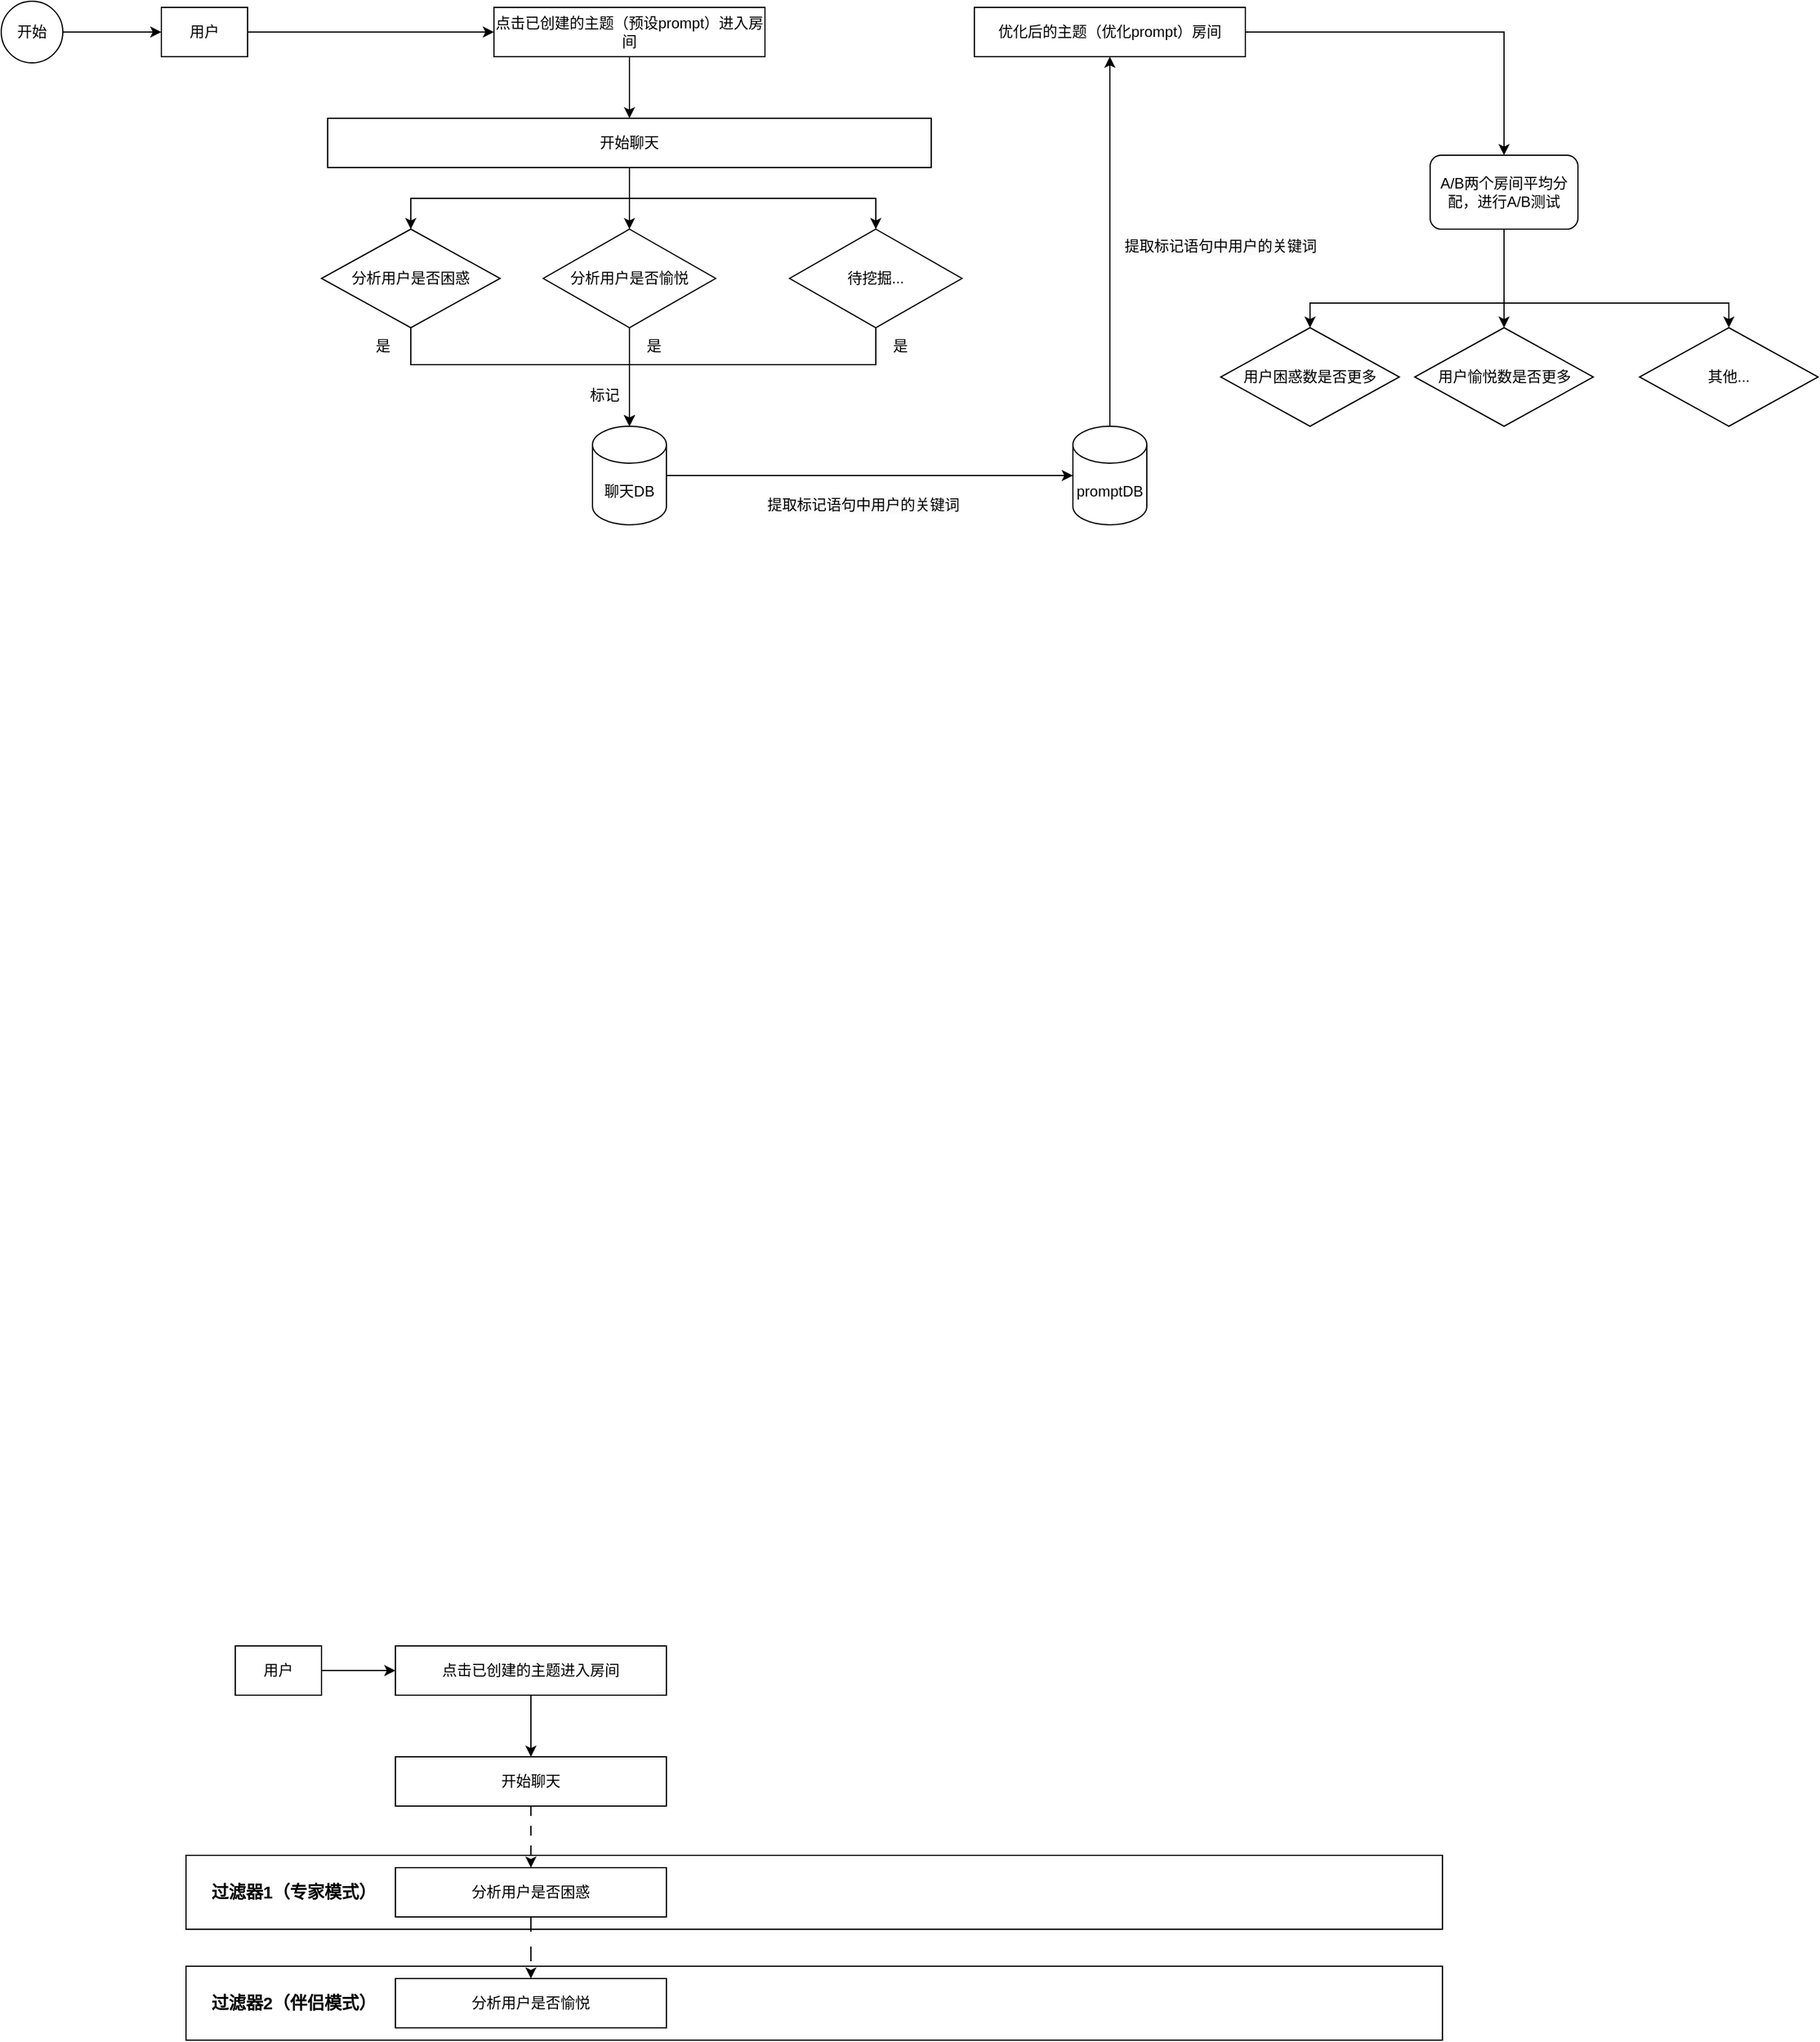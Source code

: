 <mxfile version="22.1.16" type="github">
  <diagram name="第 1 页" id="3c7-YKSq7JLv_ibGxWt0">
    <mxGraphModel dx="893" dy="548" grid="1" gridSize="10" guides="1" tooltips="1" connect="1" arrows="1" fold="1" page="1" pageScale="1" pageWidth="827" pageHeight="1169" math="0" shadow="0">
      <root>
        <mxCell id="0" />
        <mxCell id="1" parent="0" />
        <mxCell id="Y2pjcOXVoZPDimEb5wzu-3" style="edgeStyle=orthogonalEdgeStyle;rounded=0;orthogonalLoop=1;jettySize=auto;html=1;entryX=0;entryY=0.5;entryDx=0;entryDy=0;" edge="1" parent="1" source="CQSmMKJmLMmd6HDstxWm-1" target="Y2pjcOXVoZPDimEb5wzu-1">
          <mxGeometry relative="1" as="geometry" />
        </mxCell>
        <mxCell id="CQSmMKJmLMmd6HDstxWm-1" value="用户" style="rounded=0;whiteSpace=wrap;html=1;" parent="1" vertex="1">
          <mxGeometry x="130" y="110" width="70" height="40" as="geometry" />
        </mxCell>
        <mxCell id="Y2pjcOXVoZPDimEb5wzu-4" style="edgeStyle=orthogonalEdgeStyle;rounded=0;orthogonalLoop=1;jettySize=auto;html=1;entryX=0.5;entryY=0;entryDx=0;entryDy=0;" edge="1" parent="1" source="Y2pjcOXVoZPDimEb5wzu-1" target="Y2pjcOXVoZPDimEb5wzu-2">
          <mxGeometry relative="1" as="geometry" />
        </mxCell>
        <mxCell id="Y2pjcOXVoZPDimEb5wzu-1" value="点击已创建的主题（预设prompt）进入房间" style="rounded=0;whiteSpace=wrap;html=1;" vertex="1" parent="1">
          <mxGeometry x="400" y="110" width="220" height="40" as="geometry" />
        </mxCell>
        <mxCell id="Y2pjcOXVoZPDimEb5wzu-27" value="" style="edgeStyle=orthogonalEdgeStyle;rounded=0;orthogonalLoop=1;jettySize=auto;html=1;" edge="1" parent="1" source="Y2pjcOXVoZPDimEb5wzu-2" target="Y2pjcOXVoZPDimEb5wzu-26">
          <mxGeometry relative="1" as="geometry" />
        </mxCell>
        <mxCell id="Y2pjcOXVoZPDimEb5wzu-32" value="" style="edgeStyle=orthogonalEdgeStyle;rounded=0;orthogonalLoop=1;jettySize=auto;html=1;" edge="1" parent="1" source="Y2pjcOXVoZPDimEb5wzu-2" target="Y2pjcOXVoZPDimEb5wzu-28">
          <mxGeometry relative="1" as="geometry" />
        </mxCell>
        <mxCell id="Y2pjcOXVoZPDimEb5wzu-33" style="edgeStyle=orthogonalEdgeStyle;rounded=0;orthogonalLoop=1;jettySize=auto;html=1;entryX=0.5;entryY=0;entryDx=0;entryDy=0;" edge="1" parent="1" source="Y2pjcOXVoZPDimEb5wzu-2" target="Y2pjcOXVoZPDimEb5wzu-31">
          <mxGeometry relative="1" as="geometry" />
        </mxCell>
        <mxCell id="Y2pjcOXVoZPDimEb5wzu-2" value="开始聊天" style="rounded=0;whiteSpace=wrap;html=1;" vertex="1" parent="1">
          <mxGeometry x="265" y="200" width="490" height="40" as="geometry" />
        </mxCell>
        <mxCell id="Y2pjcOXVoZPDimEb5wzu-13" value="" style="rounded=0;whiteSpace=wrap;html=1;" vertex="1" parent="1">
          <mxGeometry x="150" y="1700" width="1020" height="60" as="geometry" />
        </mxCell>
        <mxCell id="Y2pjcOXVoZPDimEb5wzu-14" style="edgeStyle=orthogonalEdgeStyle;rounded=0;orthogonalLoop=1;jettySize=auto;html=1;entryX=0;entryY=0.5;entryDx=0;entryDy=0;" edge="1" parent="1" source="Y2pjcOXVoZPDimEb5wzu-15" target="Y2pjcOXVoZPDimEb5wzu-17">
          <mxGeometry relative="1" as="geometry" />
        </mxCell>
        <mxCell id="Y2pjcOXVoZPDimEb5wzu-15" value="用户" style="rounded=0;whiteSpace=wrap;html=1;" vertex="1" parent="1">
          <mxGeometry x="190" y="1440" width="70" height="40" as="geometry" />
        </mxCell>
        <mxCell id="Y2pjcOXVoZPDimEb5wzu-16" style="edgeStyle=orthogonalEdgeStyle;rounded=0;orthogonalLoop=1;jettySize=auto;html=1;entryX=0.5;entryY=0;entryDx=0;entryDy=0;" edge="1" parent="1" source="Y2pjcOXVoZPDimEb5wzu-17" target="Y2pjcOXVoZPDimEb5wzu-20">
          <mxGeometry relative="1" as="geometry" />
        </mxCell>
        <mxCell id="Y2pjcOXVoZPDimEb5wzu-17" value="点击已创建的主题进入房间" style="rounded=0;whiteSpace=wrap;html=1;" vertex="1" parent="1">
          <mxGeometry x="320" y="1440" width="220" height="40" as="geometry" />
        </mxCell>
        <mxCell id="Y2pjcOXVoZPDimEb5wzu-18" value="" style="rounded=0;whiteSpace=wrap;html=1;" vertex="1" parent="1">
          <mxGeometry x="150" y="1610" width="1020" height="60" as="geometry" />
        </mxCell>
        <mxCell id="Y2pjcOXVoZPDimEb5wzu-19" value="" style="edgeStyle=orthogonalEdgeStyle;rounded=0;orthogonalLoop=1;jettySize=auto;html=1;dashed=1;dashPattern=8 8;" edge="1" parent="1" source="Y2pjcOXVoZPDimEb5wzu-20" target="Y2pjcOXVoZPDimEb5wzu-22">
          <mxGeometry relative="1" as="geometry" />
        </mxCell>
        <mxCell id="Y2pjcOXVoZPDimEb5wzu-20" value="开始聊天" style="rounded=0;whiteSpace=wrap;html=1;" vertex="1" parent="1">
          <mxGeometry x="320" y="1530" width="220" height="40" as="geometry" />
        </mxCell>
        <mxCell id="Y2pjcOXVoZPDimEb5wzu-21" value="" style="edgeStyle=orthogonalEdgeStyle;rounded=0;orthogonalLoop=1;jettySize=auto;html=1;dashed=1;dashPattern=12 12;" edge="1" parent="1" source="Y2pjcOXVoZPDimEb5wzu-22" target="Y2pjcOXVoZPDimEb5wzu-24">
          <mxGeometry relative="1" as="geometry" />
        </mxCell>
        <mxCell id="Y2pjcOXVoZPDimEb5wzu-22" value="分析用户是否困惑" style="rounded=0;whiteSpace=wrap;html=1;" vertex="1" parent="1">
          <mxGeometry x="320" y="1620" width="220" height="40" as="geometry" />
        </mxCell>
        <mxCell id="Y2pjcOXVoZPDimEb5wzu-23" value="&lt;font style=&quot;font-size: 14px;&quot;&gt;过滤器1（专家模式）&lt;/font&gt;" style="text;html=1;strokeColor=none;fillColor=none;align=center;verticalAlign=middle;whiteSpace=wrap;rounded=0;fontStyle=1" vertex="1" parent="1">
          <mxGeometry x="165" y="1625" width="145" height="30" as="geometry" />
        </mxCell>
        <mxCell id="Y2pjcOXVoZPDimEb5wzu-24" value="分析用户是否愉悦" style="rounded=0;whiteSpace=wrap;html=1;" vertex="1" parent="1">
          <mxGeometry x="320" y="1710" width="220" height="40" as="geometry" />
        </mxCell>
        <mxCell id="Y2pjcOXVoZPDimEb5wzu-25" value="&lt;font style=&quot;font-size: 14px;&quot;&gt;过滤器2（伴侣模式）&lt;/font&gt;" style="text;html=1;strokeColor=none;fillColor=none;align=center;verticalAlign=middle;whiteSpace=wrap;rounded=0;fontStyle=1" vertex="1" parent="1">
          <mxGeometry x="165" y="1715" width="145" height="30" as="geometry" />
        </mxCell>
        <mxCell id="Y2pjcOXVoZPDimEb5wzu-26" value="分析用户是否困惑" style="rhombus;whiteSpace=wrap;html=1;" vertex="1" parent="1">
          <mxGeometry x="260" y="290" width="145" height="80" as="geometry" />
        </mxCell>
        <mxCell id="Y2pjcOXVoZPDimEb5wzu-28" value="分析用户是否愉悦" style="rhombus;whiteSpace=wrap;html=1;" vertex="1" parent="1">
          <mxGeometry x="440" y="290" width="140" height="80" as="geometry" />
        </mxCell>
        <mxCell id="Y2pjcOXVoZPDimEb5wzu-37" style="edgeStyle=orthogonalEdgeStyle;rounded=0;orthogonalLoop=1;jettySize=auto;html=1;" edge="1" parent="1" source="Y2pjcOXVoZPDimEb5wzu-31" target="Y2pjcOXVoZPDimEb5wzu-34">
          <mxGeometry relative="1" as="geometry">
            <Array as="points">
              <mxPoint x="710" y="400" />
              <mxPoint x="510" y="400" />
            </Array>
          </mxGeometry>
        </mxCell>
        <mxCell id="Y2pjcOXVoZPDimEb5wzu-31" value="待挖掘..." style="rhombus;whiteSpace=wrap;html=1;" vertex="1" parent="1">
          <mxGeometry x="640" y="290" width="140" height="80" as="geometry" />
        </mxCell>
        <mxCell id="Y2pjcOXVoZPDimEb5wzu-44" style="edgeStyle=orthogonalEdgeStyle;rounded=0;orthogonalLoop=1;jettySize=auto;html=1;entryX=0;entryY=0.5;entryDx=0;entryDy=0;entryPerimeter=0;" edge="1" parent="1" source="Y2pjcOXVoZPDimEb5wzu-34" target="Y2pjcOXVoZPDimEb5wzu-46">
          <mxGeometry relative="1" as="geometry">
            <mxPoint x="670" y="490" as="targetPoint" />
          </mxGeometry>
        </mxCell>
        <mxCell id="Y2pjcOXVoZPDimEb5wzu-34" value="聊天DB" style="shape=cylinder3;whiteSpace=wrap;html=1;boundedLbl=1;backgroundOutline=1;size=15;" vertex="1" parent="1">
          <mxGeometry x="480" y="450" width="60" height="80" as="geometry" />
        </mxCell>
        <mxCell id="Y2pjcOXVoZPDimEb5wzu-35" style="edgeStyle=orthogonalEdgeStyle;rounded=0;orthogonalLoop=1;jettySize=auto;html=1;entryX=0.5;entryY=0;entryDx=0;entryDy=0;entryPerimeter=0;" edge="1" parent="1" source="Y2pjcOXVoZPDimEb5wzu-26" target="Y2pjcOXVoZPDimEb5wzu-34">
          <mxGeometry relative="1" as="geometry">
            <Array as="points">
              <mxPoint x="333" y="400" />
              <mxPoint x="510" y="400" />
            </Array>
          </mxGeometry>
        </mxCell>
        <mxCell id="Y2pjcOXVoZPDimEb5wzu-36" style="edgeStyle=orthogonalEdgeStyle;rounded=0;orthogonalLoop=1;jettySize=auto;html=1;exitX=0.5;exitY=1;exitDx=0;exitDy=0;entryX=0.5;entryY=0;entryDx=0;entryDy=0;entryPerimeter=0;" edge="1" parent="1" source="Y2pjcOXVoZPDimEb5wzu-28" target="Y2pjcOXVoZPDimEb5wzu-34">
          <mxGeometry relative="1" as="geometry" />
        </mxCell>
        <mxCell id="Y2pjcOXVoZPDimEb5wzu-38" value="是" style="text;html=1;strokeColor=none;fillColor=none;align=center;verticalAlign=middle;whiteSpace=wrap;rounded=0;" vertex="1" parent="1">
          <mxGeometry x="280" y="370" width="60" height="30" as="geometry" />
        </mxCell>
        <mxCell id="Y2pjcOXVoZPDimEb5wzu-39" value="是" style="text;html=1;strokeColor=none;fillColor=none;align=center;verticalAlign=middle;whiteSpace=wrap;rounded=0;" vertex="1" parent="1">
          <mxGeometry x="500" y="370" width="60" height="30" as="geometry" />
        </mxCell>
        <mxCell id="Y2pjcOXVoZPDimEb5wzu-40" value="是" style="text;html=1;strokeColor=none;fillColor=none;align=center;verticalAlign=middle;whiteSpace=wrap;rounded=0;" vertex="1" parent="1">
          <mxGeometry x="700" y="370" width="60" height="30" as="geometry" />
        </mxCell>
        <mxCell id="Y2pjcOXVoZPDimEb5wzu-41" value="标记" style="text;html=1;strokeColor=none;fillColor=none;align=center;verticalAlign=middle;whiteSpace=wrap;rounded=0;" vertex="1" parent="1">
          <mxGeometry x="460" y="410" width="60" height="30" as="geometry" />
        </mxCell>
        <mxCell id="Y2pjcOXVoZPDimEb5wzu-51" style="edgeStyle=orthogonalEdgeStyle;rounded=0;orthogonalLoop=1;jettySize=auto;html=1;" edge="1" parent="1" source="Y2pjcOXVoZPDimEb5wzu-46" target="Y2pjcOXVoZPDimEb5wzu-50">
          <mxGeometry relative="1" as="geometry" />
        </mxCell>
        <mxCell id="Y2pjcOXVoZPDimEb5wzu-46" value="promptDB" style="shape=cylinder3;whiteSpace=wrap;html=1;boundedLbl=1;backgroundOutline=1;size=15;" vertex="1" parent="1">
          <mxGeometry x="870" y="450" width="60" height="80" as="geometry" />
        </mxCell>
        <mxCell id="Y2pjcOXVoZPDimEb5wzu-47" value="&lt;span style=&quot;color: rgb(0, 0, 0); font-family: Helvetica; font-size: 12px; font-style: normal; font-variant-ligatures: normal; font-variant-caps: normal; font-weight: 400; letter-spacing: normal; orphans: 2; text-align: center; text-indent: 0px; text-transform: none; widows: 2; word-spacing: 0px; -webkit-text-stroke-width: 0px; background-color: rgb(251, 251, 251); text-decoration-thickness: initial; text-decoration-style: initial; text-decoration-color: initial; float: none; display: inline !important;&quot;&gt;提取标记语句中用户的关键词&lt;/span&gt;" style="text;whiteSpace=wrap;html=1;" vertex="1" parent="1">
          <mxGeometry x="620" y="500" width="160" height="40" as="geometry" />
        </mxCell>
        <mxCell id="Y2pjcOXVoZPDimEb5wzu-49" value="&lt;span style=&quot;color: rgb(0, 0, 0); font-family: Helvetica; font-size: 12px; font-style: normal; font-variant-ligatures: normal; font-variant-caps: normal; font-weight: 400; letter-spacing: normal; orphans: 2; text-align: center; text-indent: 0px; text-transform: none; widows: 2; word-spacing: 0px; -webkit-text-stroke-width: 0px; background-color: rgb(251, 251, 251); text-decoration-thickness: initial; text-decoration-style: initial; text-decoration-color: initial; float: none; display: inline !important;&quot;&gt;提取标记语句中用户的关键词&lt;/span&gt;" style="text;whiteSpace=wrap;html=1;" vertex="1" parent="1">
          <mxGeometry x="910" y="290" width="160" height="30" as="geometry" />
        </mxCell>
        <mxCell id="Y2pjcOXVoZPDimEb5wzu-56" style="edgeStyle=orthogonalEdgeStyle;rounded=0;orthogonalLoop=1;jettySize=auto;html=1;entryX=0.5;entryY=0;entryDx=0;entryDy=0;" edge="1" parent="1" source="Y2pjcOXVoZPDimEb5wzu-50" target="Y2pjcOXVoZPDimEb5wzu-55">
          <mxGeometry relative="1" as="geometry" />
        </mxCell>
        <mxCell id="Y2pjcOXVoZPDimEb5wzu-50" value="优化后的主题（优化prompt）房间" style="rounded=0;whiteSpace=wrap;html=1;" vertex="1" parent="1">
          <mxGeometry x="790" y="110" width="220" height="40" as="geometry" />
        </mxCell>
        <mxCell id="Y2pjcOXVoZPDimEb5wzu-53" style="edgeStyle=orthogonalEdgeStyle;rounded=0;orthogonalLoop=1;jettySize=auto;html=1;entryX=0;entryY=0.5;entryDx=0;entryDy=0;" edge="1" parent="1" source="Y2pjcOXVoZPDimEb5wzu-52" target="CQSmMKJmLMmd6HDstxWm-1">
          <mxGeometry relative="1" as="geometry" />
        </mxCell>
        <mxCell id="Y2pjcOXVoZPDimEb5wzu-52" value="开始" style="ellipse;whiteSpace=wrap;html=1;aspect=fixed;" vertex="1" parent="1">
          <mxGeometry y="105" width="50" height="50" as="geometry" />
        </mxCell>
        <mxCell id="Y2pjcOXVoZPDimEb5wzu-60" style="edgeStyle=orthogonalEdgeStyle;rounded=0;orthogonalLoop=1;jettySize=auto;html=1;exitX=0.5;exitY=1;exitDx=0;exitDy=0;entryX=0.5;entryY=0;entryDx=0;entryDy=0;" edge="1" parent="1" source="Y2pjcOXVoZPDimEb5wzu-55" target="Y2pjcOXVoZPDimEb5wzu-57">
          <mxGeometry relative="1" as="geometry">
            <Array as="points">
              <mxPoint x="1220" y="350" />
              <mxPoint x="1063" y="350" />
            </Array>
          </mxGeometry>
        </mxCell>
        <mxCell id="Y2pjcOXVoZPDimEb5wzu-63" style="edgeStyle=orthogonalEdgeStyle;rounded=0;orthogonalLoop=1;jettySize=auto;html=1;entryX=0.5;entryY=0;entryDx=0;entryDy=0;" edge="1" parent="1" source="Y2pjcOXVoZPDimEb5wzu-55" target="Y2pjcOXVoZPDimEb5wzu-58">
          <mxGeometry relative="1" as="geometry" />
        </mxCell>
        <mxCell id="Y2pjcOXVoZPDimEb5wzu-64" style="edgeStyle=orthogonalEdgeStyle;rounded=0;orthogonalLoop=1;jettySize=auto;html=1;entryX=0.5;entryY=0;entryDx=0;entryDy=0;" edge="1" parent="1" source="Y2pjcOXVoZPDimEb5wzu-55" target="Y2pjcOXVoZPDimEb5wzu-59">
          <mxGeometry relative="1" as="geometry">
            <Array as="points">
              <mxPoint x="1220" y="350" />
              <mxPoint x="1403" y="350" />
            </Array>
          </mxGeometry>
        </mxCell>
        <mxCell id="Y2pjcOXVoZPDimEb5wzu-55" value="A/B两个房间平均分配，进行A/B测试" style="rounded=1;whiteSpace=wrap;html=1;" vertex="1" parent="1">
          <mxGeometry x="1160" y="230" width="120" height="60" as="geometry" />
        </mxCell>
        <mxCell id="Y2pjcOXVoZPDimEb5wzu-57" value="用户困惑数是否更多" style="rhombus;whiteSpace=wrap;html=1;" vertex="1" parent="1">
          <mxGeometry x="990" y="370" width="145" height="80" as="geometry" />
        </mxCell>
        <mxCell id="Y2pjcOXVoZPDimEb5wzu-58" value="用户愉悦数是否更多" style="rhombus;whiteSpace=wrap;html=1;" vertex="1" parent="1">
          <mxGeometry x="1147.5" y="370" width="145" height="80" as="geometry" />
        </mxCell>
        <mxCell id="Y2pjcOXVoZPDimEb5wzu-59" value="其他..." style="rhombus;whiteSpace=wrap;html=1;" vertex="1" parent="1">
          <mxGeometry x="1330" y="370" width="145" height="80" as="geometry" />
        </mxCell>
      </root>
    </mxGraphModel>
  </diagram>
</mxfile>
